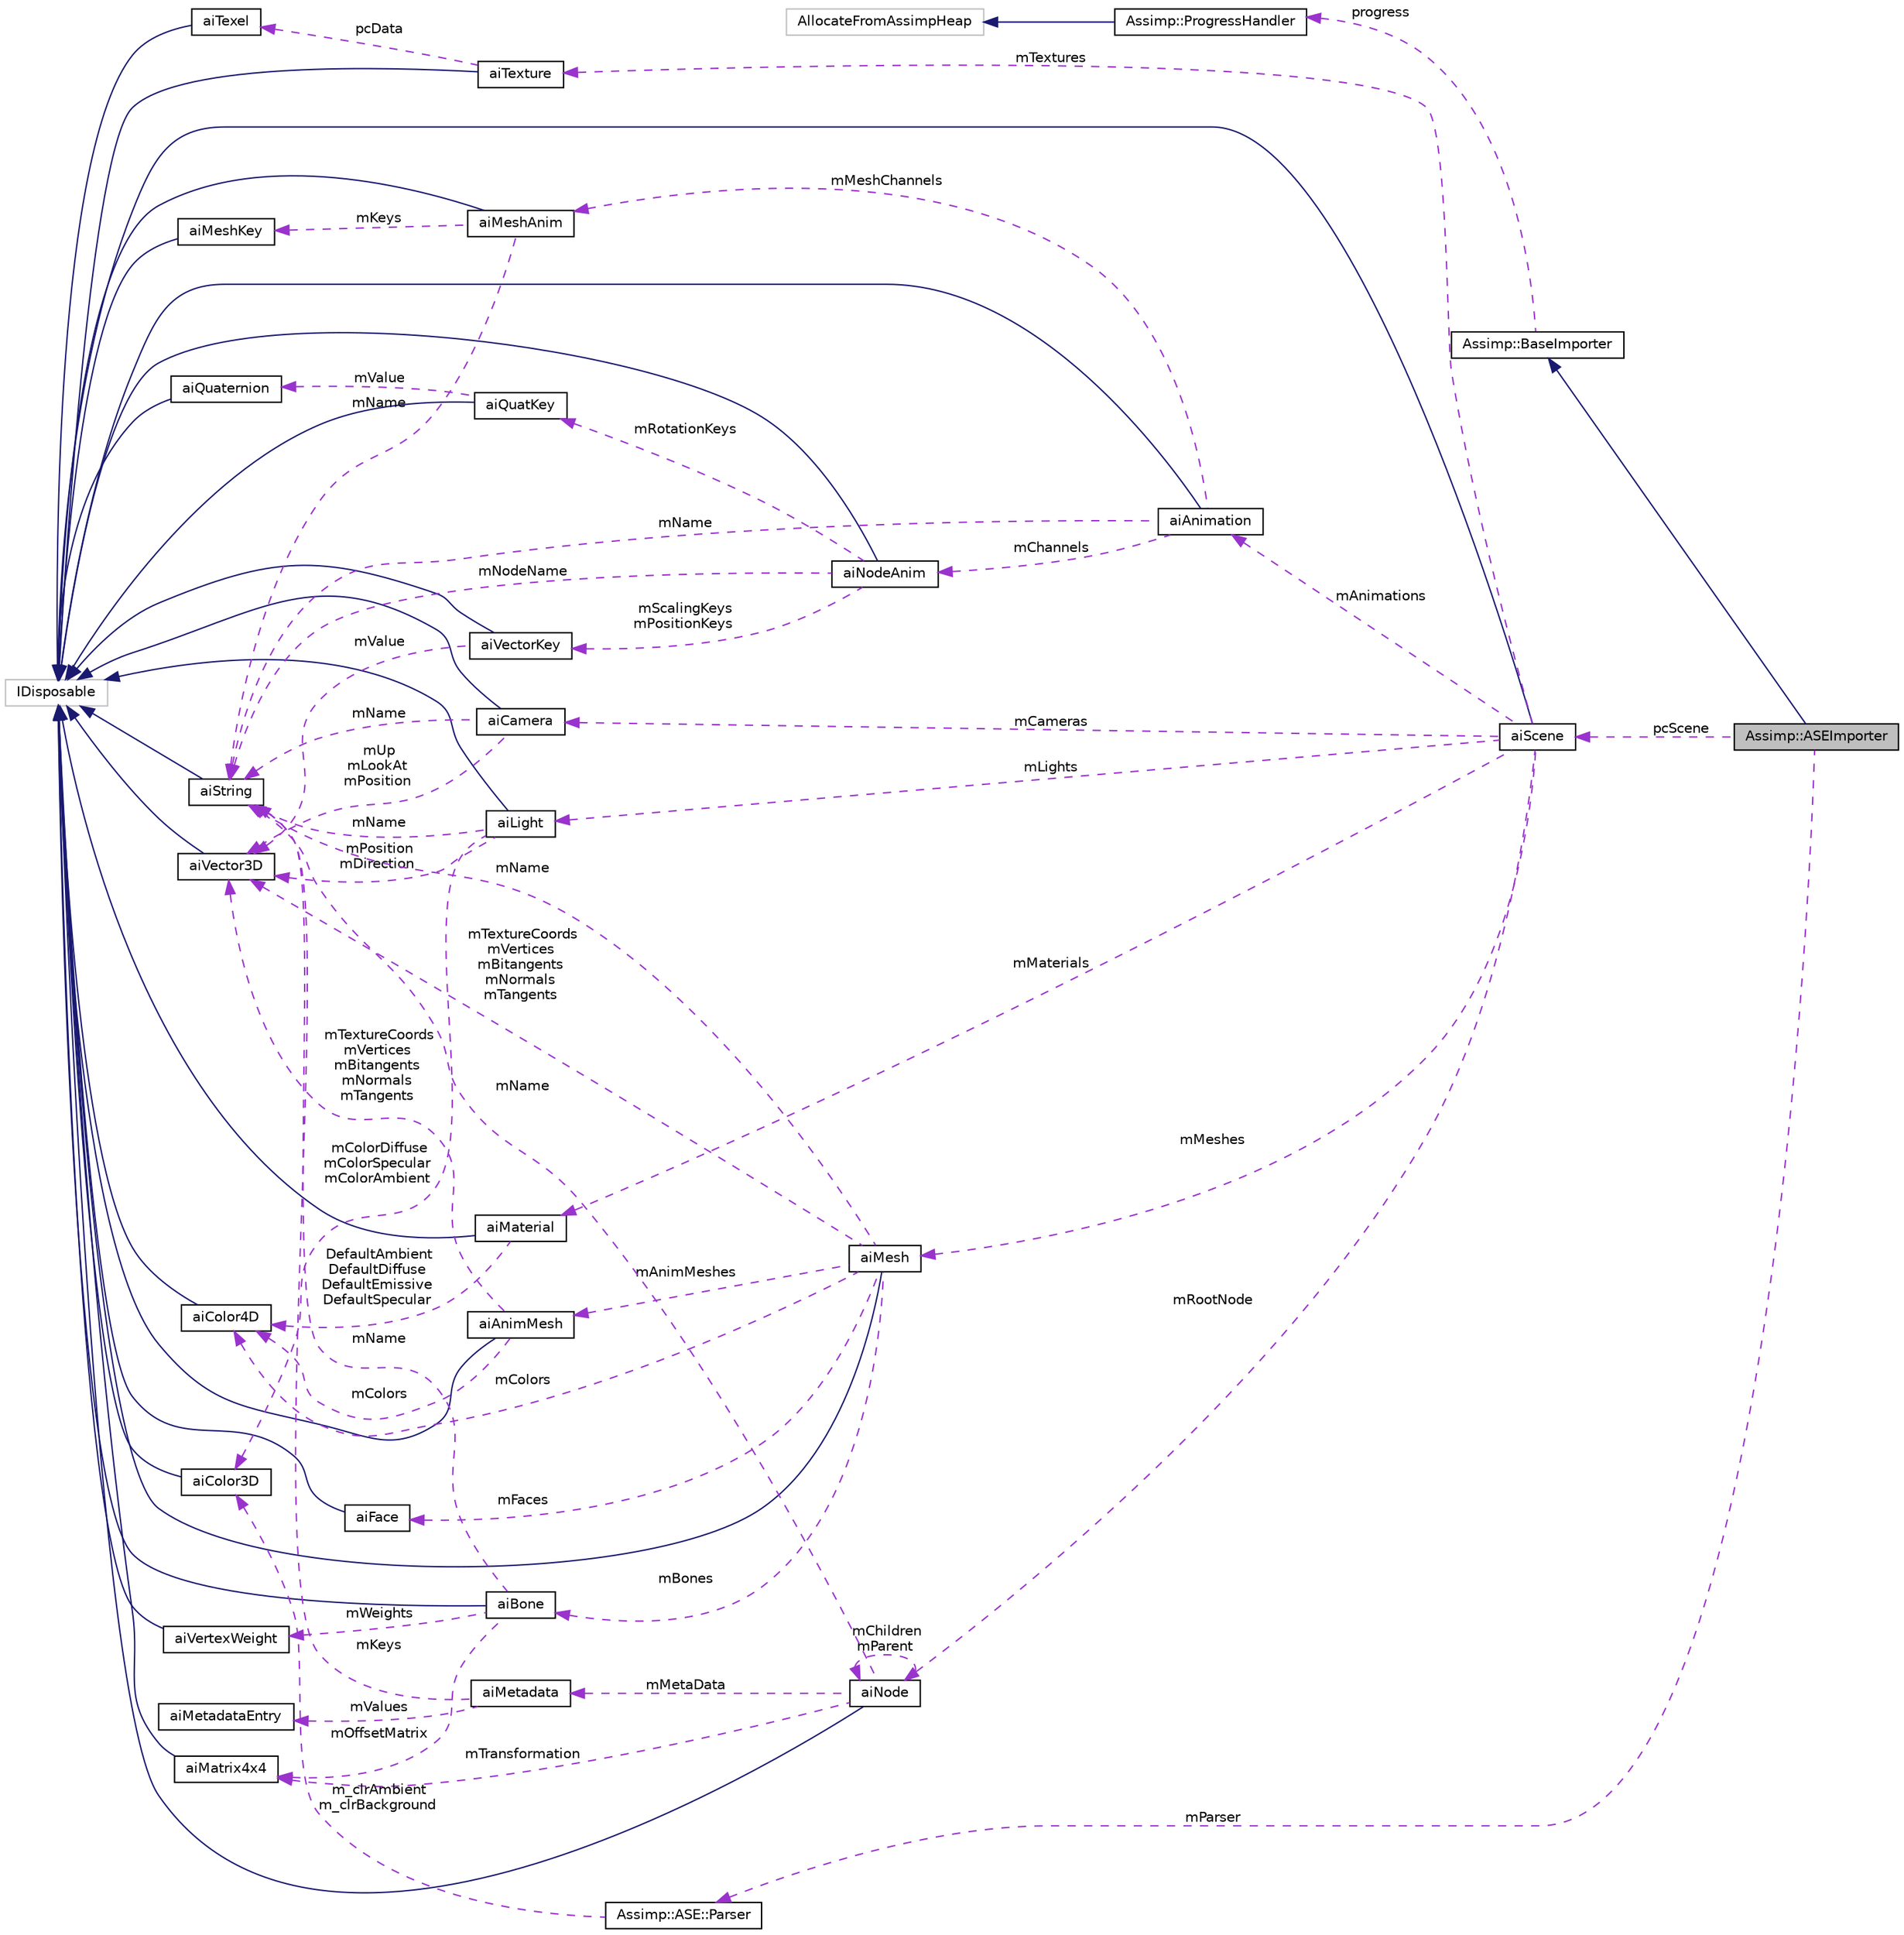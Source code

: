 digraph "Assimp::ASEImporter"
{
  edge [fontname="Helvetica",fontsize="10",labelfontname="Helvetica",labelfontsize="10"];
  node [fontname="Helvetica",fontsize="10",shape=record];
  rankdir="LR";
  Node1 [label="Assimp::ASEImporter",height=0.2,width=0.4,color="black", fillcolor="grey75", style="filled", fontcolor="black"];
  Node2 -> Node1 [dir="back",color="midnightblue",fontsize="10",style="solid",fontname="Helvetica"];
  Node2 [label="Assimp::BaseImporter",height=0.2,width=0.4,color="black", fillcolor="white", style="filled",URL="$class_assimp_1_1_base_importer.html"];
  Node3 -> Node2 [dir="back",color="darkorchid3",fontsize="10",style="dashed",label=" progress" ,fontname="Helvetica"];
  Node3 [label="Assimp::ProgressHandler",height=0.2,width=0.4,color="black", fillcolor="white", style="filled",URL="$class_assimp_1_1_progress_handler.html",tooltip="CPP-API: Abstract interface for custom progress report receivers. "];
  Node4 -> Node3 [dir="back",color="midnightblue",fontsize="10",style="solid",fontname="Helvetica"];
  Node4 [label="AllocateFromAssimpHeap",height=0.2,width=0.4,color="grey75", fillcolor="white", style="filled"];
  Node5 -> Node1 [dir="back",color="darkorchid3",fontsize="10",style="dashed",label=" pcScene" ,fontname="Helvetica"];
  Node5 [label="aiScene",height=0.2,width=0.4,color="black", fillcolor="white", style="filled",URL="$structai_scene.html"];
  Node6 -> Node5 [dir="back",color="midnightblue",fontsize="10",style="solid",fontname="Helvetica"];
  Node6 [label="IDisposable",height=0.2,width=0.4,color="grey75", fillcolor="white", style="filled"];
  Node7 -> Node5 [dir="back",color="darkorchid3",fontsize="10",style="dashed",label=" mMaterials" ,fontname="Helvetica"];
  Node7 [label="aiMaterial",height=0.2,width=0.4,color="black", fillcolor="white", style="filled",URL="$classai_material.html"];
  Node6 -> Node7 [dir="back",color="midnightblue",fontsize="10",style="solid",fontname="Helvetica"];
  Node8 -> Node7 [dir="back",color="darkorchid3",fontsize="10",style="dashed",label=" DefaultAmbient\nDefaultDiffuse\nDefaultEmissive\nDefaultSpecular" ,fontname="Helvetica"];
  Node8 [label="aiColor4D",height=0.2,width=0.4,color="black", fillcolor="white", style="filled",URL="$structai_color4_d.html"];
  Node6 -> Node8 [dir="back",color="midnightblue",fontsize="10",style="solid",fontname="Helvetica"];
  Node9 -> Node5 [dir="back",color="darkorchid3",fontsize="10",style="dashed",label=" mMeshes" ,fontname="Helvetica"];
  Node9 [label="aiMesh",height=0.2,width=0.4,color="black", fillcolor="white", style="filled",URL="$structai_mesh.html",tooltip="A mesh represents a geometry or model with a single material. "];
  Node6 -> Node9 [dir="back",color="midnightblue",fontsize="10",style="solid",fontname="Helvetica"];
  Node10 -> Node9 [dir="back",color="darkorchid3",fontsize="10",style="dashed",label=" mAnimMeshes" ,fontname="Helvetica"];
  Node10 [label="aiAnimMesh",height=0.2,width=0.4,color="black", fillcolor="white", style="filled",URL="$structai_anim_mesh.html",tooltip="NOT CURRENTLY IN USE. An AnimMesh is an attachment to an aiMesh stores per-vertex animations for a pa..."];
  Node6 -> Node10 [dir="back",color="midnightblue",fontsize="10",style="solid",fontname="Helvetica"];
  Node11 -> Node10 [dir="back",color="darkorchid3",fontsize="10",style="dashed",label=" mTextureCoords\nmVertices\nmBitangents\nmNormals\nmTangents" ,fontname="Helvetica"];
  Node11 [label="aiVector3D",height=0.2,width=0.4,color="black", fillcolor="white", style="filled",URL="$structai_vector3_d.html"];
  Node6 -> Node11 [dir="back",color="midnightblue",fontsize="10",style="solid",fontname="Helvetica"];
  Node8 -> Node10 [dir="back",color="darkorchid3",fontsize="10",style="dashed",label=" mColors" ,fontname="Helvetica"];
  Node11 -> Node9 [dir="back",color="darkorchid3",fontsize="10",style="dashed",label=" mTextureCoords\nmVertices\nmBitangents\nmNormals\nmTangents" ,fontname="Helvetica"];
  Node12 -> Node9 [dir="back",color="darkorchid3",fontsize="10",style="dashed",label=" mFaces" ,fontname="Helvetica"];
  Node12 [label="aiFace",height=0.2,width=0.4,color="black", fillcolor="white", style="filled",URL="$structai_face.html",tooltip="A single face in a mesh, referring to multiple vertices. "];
  Node6 -> Node12 [dir="back",color="midnightblue",fontsize="10",style="solid",fontname="Helvetica"];
  Node13 -> Node9 [dir="back",color="darkorchid3",fontsize="10",style="dashed",label=" mName" ,fontname="Helvetica"];
  Node13 [label="aiString",height=0.2,width=0.4,color="black", fillcolor="white", style="filled",URL="$structai_string.html"];
  Node6 -> Node13 [dir="back",color="midnightblue",fontsize="10",style="solid",fontname="Helvetica"];
  Node8 -> Node9 [dir="back",color="darkorchid3",fontsize="10",style="dashed",label=" mColors" ,fontname="Helvetica"];
  Node14 -> Node9 [dir="back",color="darkorchid3",fontsize="10",style="dashed",label=" mBones" ,fontname="Helvetica"];
  Node14 [label="aiBone",height=0.2,width=0.4,color="black", fillcolor="white", style="filled",URL="$structai_bone.html",tooltip="A single bone of a mesh. "];
  Node6 -> Node14 [dir="back",color="midnightblue",fontsize="10",style="solid",fontname="Helvetica"];
  Node15 -> Node14 [dir="back",color="darkorchid3",fontsize="10",style="dashed",label=" mWeights" ,fontname="Helvetica"];
  Node15 [label="aiVertexWeight",height=0.2,width=0.4,color="black", fillcolor="white", style="filled",URL="$structai_vertex_weight.html",tooltip="A single influence of a bone on a vertex. "];
  Node6 -> Node15 [dir="back",color="midnightblue",fontsize="10",style="solid",fontname="Helvetica"];
  Node13 -> Node14 [dir="back",color="darkorchid3",fontsize="10",style="dashed",label=" mName" ,fontname="Helvetica"];
  Node16 -> Node14 [dir="back",color="darkorchid3",fontsize="10",style="dashed",label=" mOffsetMatrix" ,fontname="Helvetica"];
  Node16 [label="aiMatrix4x4",height=0.2,width=0.4,color="black", fillcolor="white", style="filled",URL="$structai_matrix4x4.html"];
  Node6 -> Node16 [dir="back",color="midnightblue",fontsize="10",style="solid",fontname="Helvetica"];
  Node17 -> Node5 [dir="back",color="darkorchid3",fontsize="10",style="dashed",label=" mCameras" ,fontname="Helvetica"];
  Node17 [label="aiCamera",height=0.2,width=0.4,color="black", fillcolor="white", style="filled",URL="$structai_camera.html"];
  Node6 -> Node17 [dir="back",color="midnightblue",fontsize="10",style="solid",fontname="Helvetica"];
  Node11 -> Node17 [dir="back",color="darkorchid3",fontsize="10",style="dashed",label=" mUp\nmLookAt\nmPosition" ,fontname="Helvetica"];
  Node13 -> Node17 [dir="back",color="darkorchid3",fontsize="10",style="dashed",label=" mName" ,fontname="Helvetica"];
  Node18 -> Node5 [dir="back",color="darkorchid3",fontsize="10",style="dashed",label=" mLights" ,fontname="Helvetica"];
  Node18 [label="aiLight",height=0.2,width=0.4,color="black", fillcolor="white", style="filled",URL="$structai_light.html"];
  Node6 -> Node18 [dir="back",color="midnightblue",fontsize="10",style="solid",fontname="Helvetica"];
  Node11 -> Node18 [dir="back",color="darkorchid3",fontsize="10",style="dashed",label=" mPosition\nmDirection" ,fontname="Helvetica"];
  Node19 -> Node18 [dir="back",color="darkorchid3",fontsize="10",style="dashed",label=" mColorDiffuse\nmColorSpecular\nmColorAmbient" ,fontname="Helvetica"];
  Node19 [label="aiColor3D",height=0.2,width=0.4,color="black", fillcolor="white", style="filled",URL="$structai_color3_d.html"];
  Node6 -> Node19 [dir="back",color="midnightblue",fontsize="10",style="solid",fontname="Helvetica"];
  Node13 -> Node18 [dir="back",color="darkorchid3",fontsize="10",style="dashed",label=" mName" ,fontname="Helvetica"];
  Node20 -> Node5 [dir="back",color="darkorchid3",fontsize="10",style="dashed",label=" mAnimations" ,fontname="Helvetica"];
  Node20 [label="aiAnimation",height=0.2,width=0.4,color="black", fillcolor="white", style="filled",URL="$structai_animation.html"];
  Node6 -> Node20 [dir="back",color="midnightblue",fontsize="10",style="solid",fontname="Helvetica"];
  Node13 -> Node20 [dir="back",color="darkorchid3",fontsize="10",style="dashed",label=" mName" ,fontname="Helvetica"];
  Node21 -> Node20 [dir="back",color="darkorchid3",fontsize="10",style="dashed",label=" mChannels" ,fontname="Helvetica"];
  Node21 [label="aiNodeAnim",height=0.2,width=0.4,color="black", fillcolor="white", style="filled",URL="$structai_node_anim.html"];
  Node6 -> Node21 [dir="back",color="midnightblue",fontsize="10",style="solid",fontname="Helvetica"];
  Node22 -> Node21 [dir="back",color="darkorchid3",fontsize="10",style="dashed",label=" mRotationKeys" ,fontname="Helvetica"];
  Node22 [label="aiQuatKey",height=0.2,width=0.4,color="black", fillcolor="white", style="filled",URL="$structai_quat_key.html"];
  Node6 -> Node22 [dir="back",color="midnightblue",fontsize="10",style="solid",fontname="Helvetica"];
  Node23 -> Node22 [dir="back",color="darkorchid3",fontsize="10",style="dashed",label=" mValue" ,fontname="Helvetica"];
  Node23 [label="aiQuaternion",height=0.2,width=0.4,color="black", fillcolor="white", style="filled",URL="$structai_quaternion.html"];
  Node6 -> Node23 [dir="back",color="midnightblue",fontsize="10",style="solid",fontname="Helvetica"];
  Node24 -> Node21 [dir="back",color="darkorchid3",fontsize="10",style="dashed",label=" mScalingKeys\nmPositionKeys" ,fontname="Helvetica"];
  Node24 [label="aiVectorKey",height=0.2,width=0.4,color="black", fillcolor="white", style="filled",URL="$structai_vector_key.html"];
  Node6 -> Node24 [dir="back",color="midnightblue",fontsize="10",style="solid",fontname="Helvetica"];
  Node11 -> Node24 [dir="back",color="darkorchid3",fontsize="10",style="dashed",label=" mValue" ,fontname="Helvetica"];
  Node13 -> Node21 [dir="back",color="darkorchid3",fontsize="10",style="dashed",label=" mNodeName" ,fontname="Helvetica"];
  Node25 -> Node20 [dir="back",color="darkorchid3",fontsize="10",style="dashed",label=" mMeshChannels" ,fontname="Helvetica"];
  Node25 [label="aiMeshAnim",height=0.2,width=0.4,color="black", fillcolor="white", style="filled",URL="$structai_mesh_anim.html"];
  Node6 -> Node25 [dir="back",color="midnightblue",fontsize="10",style="solid",fontname="Helvetica"];
  Node26 -> Node25 [dir="back",color="darkorchid3",fontsize="10",style="dashed",label=" mKeys" ,fontname="Helvetica"];
  Node26 [label="aiMeshKey",height=0.2,width=0.4,color="black", fillcolor="white", style="filled",URL="$structai_mesh_key.html"];
  Node6 -> Node26 [dir="back",color="midnightblue",fontsize="10",style="solid",fontname="Helvetica"];
  Node13 -> Node25 [dir="back",color="darkorchid3",fontsize="10",style="dashed",label=" mName" ,fontname="Helvetica"];
  Node27 -> Node5 [dir="back",color="darkorchid3",fontsize="10",style="dashed",label=" mRootNode" ,fontname="Helvetica"];
  Node27 [label="aiNode",height=0.2,width=0.4,color="black", fillcolor="white", style="filled",URL="$structai_node.html"];
  Node6 -> Node27 [dir="back",color="midnightblue",fontsize="10",style="solid",fontname="Helvetica"];
  Node13 -> Node27 [dir="back",color="darkorchid3",fontsize="10",style="dashed",label=" mName" ,fontname="Helvetica"];
  Node28 -> Node27 [dir="back",color="darkorchid3",fontsize="10",style="dashed",label=" mMetaData" ,fontname="Helvetica"];
  Node28 [label="aiMetadata",height=0.2,width=0.4,color="black", fillcolor="white", style="filled",URL="$structai_metadata.html"];
  Node13 -> Node28 [dir="back",color="darkorchid3",fontsize="10",style="dashed",label=" mKeys" ,fontname="Helvetica"];
  Node29 -> Node28 [dir="back",color="darkorchid3",fontsize="10",style="dashed",label=" mValues" ,fontname="Helvetica"];
  Node29 [label="aiMetadataEntry",height=0.2,width=0.4,color="black", fillcolor="white", style="filled",URL="$structai_metadata_entry.html"];
  Node16 -> Node27 [dir="back",color="darkorchid3",fontsize="10",style="dashed",label=" mTransformation" ,fontname="Helvetica"];
  Node27 -> Node27 [dir="back",color="darkorchid3",fontsize="10",style="dashed",label=" mChildren\nmParent" ,fontname="Helvetica"];
  Node30 -> Node5 [dir="back",color="darkorchid3",fontsize="10",style="dashed",label=" mTextures" ,fontname="Helvetica"];
  Node30 [label="aiTexture",height=0.2,width=0.4,color="black", fillcolor="white", style="filled",URL="$structai_texture.html"];
  Node6 -> Node30 [dir="back",color="midnightblue",fontsize="10",style="solid",fontname="Helvetica"];
  Node31 -> Node30 [dir="back",color="darkorchid3",fontsize="10",style="dashed",label=" pcData" ,fontname="Helvetica"];
  Node31 [label="aiTexel",height=0.2,width=0.4,color="black", fillcolor="white", style="filled",URL="$structai_texel.html",tooltip="Helper structure to represent a texel in a ARGB8888 format. "];
  Node6 -> Node31 [dir="back",color="midnightblue",fontsize="10",style="solid",fontname="Helvetica"];
  Node32 -> Node1 [dir="back",color="darkorchid3",fontsize="10",style="dashed",label=" mParser" ,fontname="Helvetica"];
  Node32 [label="Assimp::ASE::Parser",height=0.2,width=0.4,color="black", fillcolor="white", style="filled",URL="$class_assimp_1_1_a_s_e_1_1_parser.html",tooltip="Class to parse ASE files. "];
  Node19 -> Node32 [dir="back",color="darkorchid3",fontsize="10",style="dashed",label=" m_clrAmbient\nm_clrBackground" ,fontname="Helvetica"];
}
